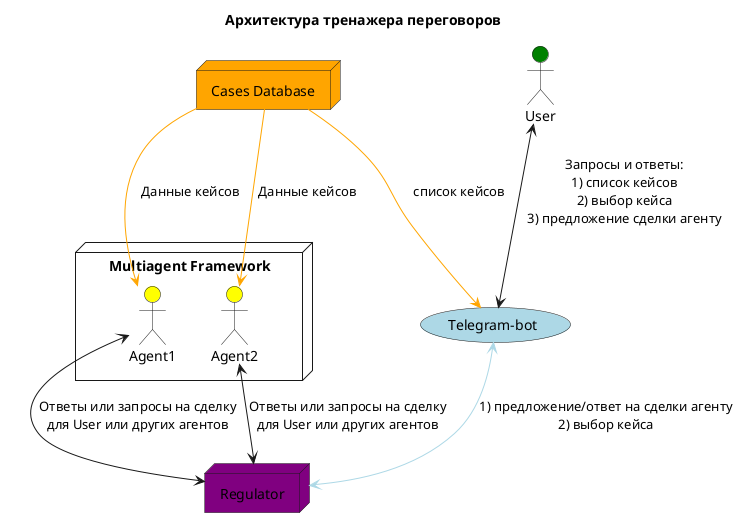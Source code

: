 @startuml architecture_0.1.0
title "Архитектура тренажера переговоров"

actor "User" #green

("Telegram-bot") #LightBlue

"User" <--> ("Telegram-bot") : "Запросы и ответы:\n1) список кейсов\n2) выбор кейса\n3) предложение сделки агенту"
("Telegram-bot") <-[#LightBlue]-> "Regulator" : "1) предложение/ответ на сделки агенту\n2) выбор кейса"
"Cases Database" -[#Orange]-> ("Telegram-bot") : "список кейсов"

node "Multiagent Framework" {
    actor "Agent1" #Yellow
    actor "Agent2" #Yellow

    node "Regulator" #Purple {
        "Agent1" <--> "Regulator" : "Ответы или запросы на сделку\nдля User или других агентов"
        "Agent2" <--> "Regulator" : "Ответы или запросы на сделку\nдля User или других агентов"
    }
    
    node "Cases Database" #Orange {
        "Cases Database" -[#Orange]-> "Agent1" : "Данные кейсов"
        "Cases Database" -[#Orange]-> "Agent2" : "Данные кейсов"
    }
}

@enduml
